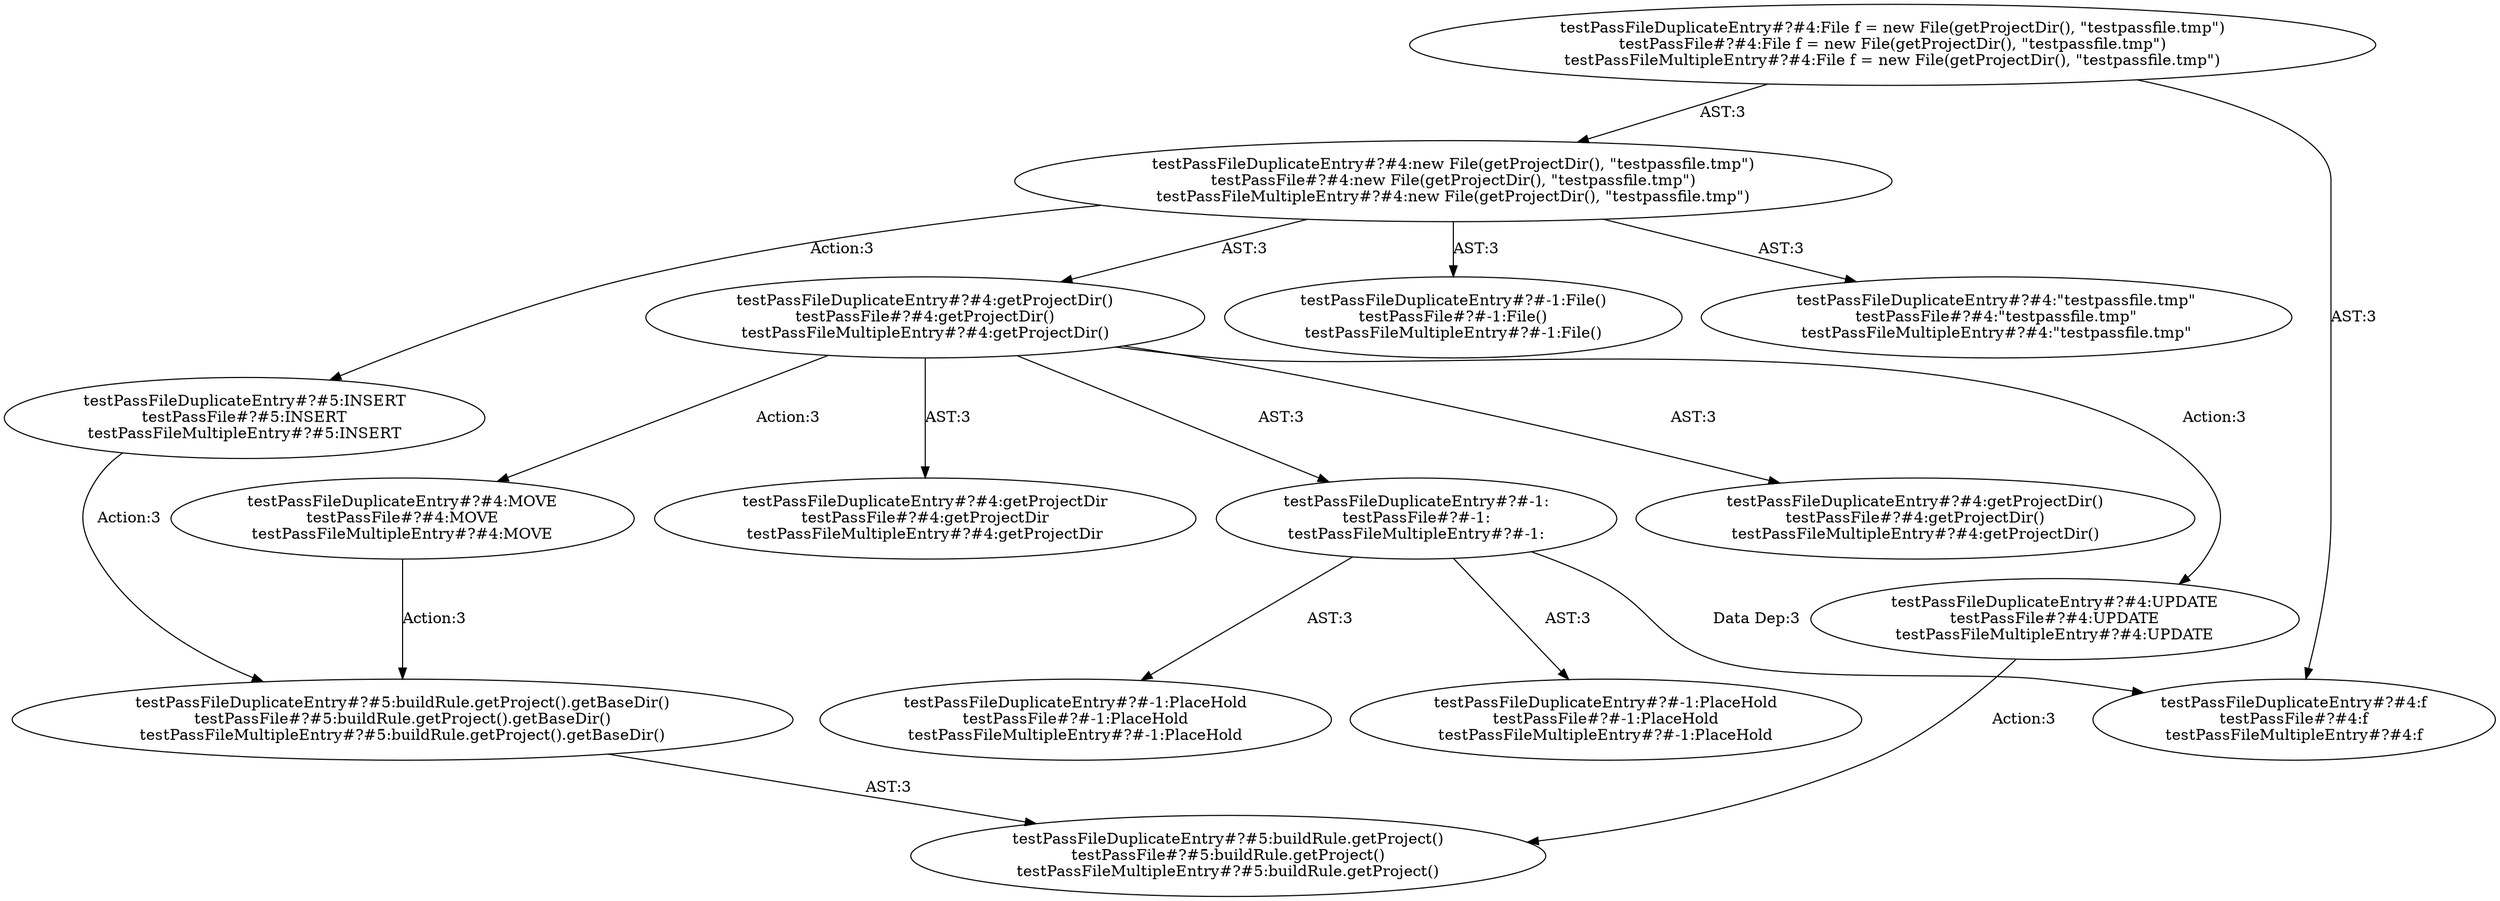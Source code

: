 digraph "Pattern" {
0 [label="testPassFileDuplicateEntry#?#4:UPDATE
testPassFile#?#4:UPDATE
testPassFileMultipleEntry#?#4:UPDATE" shape=ellipse]
1 [label="testPassFileDuplicateEntry#?#4:getProjectDir()
testPassFile#?#4:getProjectDir()
testPassFileMultipleEntry#?#4:getProjectDir()" shape=ellipse]
2 [label="testPassFileDuplicateEntry#?#4:new File(getProjectDir(), \"testpassfile.tmp\")
testPassFile#?#4:new File(getProjectDir(), \"testpassfile.tmp\")
testPassFileMultipleEntry#?#4:new File(getProjectDir(), \"testpassfile.tmp\")" shape=ellipse]
3 [label="testPassFileDuplicateEntry#?#4:File f = new File(getProjectDir(), \"testpassfile.tmp\")
testPassFile#?#4:File f = new File(getProjectDir(), \"testpassfile.tmp\")
testPassFileMultipleEntry#?#4:File f = new File(getProjectDir(), \"testpassfile.tmp\")" shape=ellipse]
4 [label="testPassFileDuplicateEntry#?#-1:File()
testPassFile#?#-1:File()
testPassFileMultipleEntry#?#-1:File()" shape=ellipse]
5 [label="testPassFileDuplicateEntry#?#4:\"testpassfile.tmp\"
testPassFile#?#4:\"testpassfile.tmp\"
testPassFileMultipleEntry#?#4:\"testpassfile.tmp\"" shape=ellipse]
6 [label="testPassFileDuplicateEntry#?#5:INSERT
testPassFile#?#5:INSERT
testPassFileMultipleEntry#?#5:INSERT" shape=ellipse]
7 [label="testPassFileDuplicateEntry#?#4:getProjectDir
testPassFile#?#4:getProjectDir
testPassFileMultipleEntry#?#4:getProjectDir" shape=ellipse]
8 [label="testPassFileDuplicateEntry#?#-1:
testPassFile#?#-1:
testPassFileMultipleEntry#?#-1:" shape=ellipse]
9 [label="testPassFileDuplicateEntry#?#-1:PlaceHold
testPassFile#?#-1:PlaceHold
testPassFileMultipleEntry#?#-1:PlaceHold" shape=ellipse]
10 [label="testPassFileDuplicateEntry#?#-1:PlaceHold
testPassFile#?#-1:PlaceHold
testPassFileMultipleEntry#?#-1:PlaceHold" shape=ellipse]
11 [label="testPassFileDuplicateEntry#?#4:f
testPassFile#?#4:f
testPassFileMultipleEntry#?#4:f" shape=ellipse]
12 [label="testPassFileDuplicateEntry#?#4:getProjectDir()
testPassFile#?#4:getProjectDir()
testPassFileMultipleEntry#?#4:getProjectDir()" shape=ellipse]
13 [label="testPassFileDuplicateEntry#?#4:MOVE
testPassFile#?#4:MOVE
testPassFileMultipleEntry#?#4:MOVE" shape=ellipse]
14 [label="testPassFileDuplicateEntry#?#5:buildRule.getProject().getBaseDir()
testPassFile#?#5:buildRule.getProject().getBaseDir()
testPassFileMultipleEntry#?#5:buildRule.getProject().getBaseDir()" shape=ellipse]
15 [label="testPassFileDuplicateEntry#?#5:buildRule.getProject()
testPassFile#?#5:buildRule.getProject()
testPassFileMultipleEntry#?#5:buildRule.getProject()" shape=ellipse]
0 -> 15 [label="Action:3"];
1 -> 0 [label="Action:3"];
1 -> 7 [label="AST:3"];
1 -> 8 [label="AST:3"];
1 -> 12 [label="AST:3"];
1 -> 13 [label="Action:3"];
2 -> 1 [label="AST:3"];
2 -> 4 [label="AST:3"];
2 -> 5 [label="AST:3"];
2 -> 6 [label="Action:3"];
3 -> 2 [label="AST:3"];
3 -> 11 [label="AST:3"];
6 -> 14 [label="Action:3"];
8 -> 9 [label="AST:3"];
8 -> 10 [label="AST:3"];
8 -> 11 [label="Data Dep:3"];
13 -> 14 [label="Action:3"];
14 -> 15 [label="AST:3"];
}